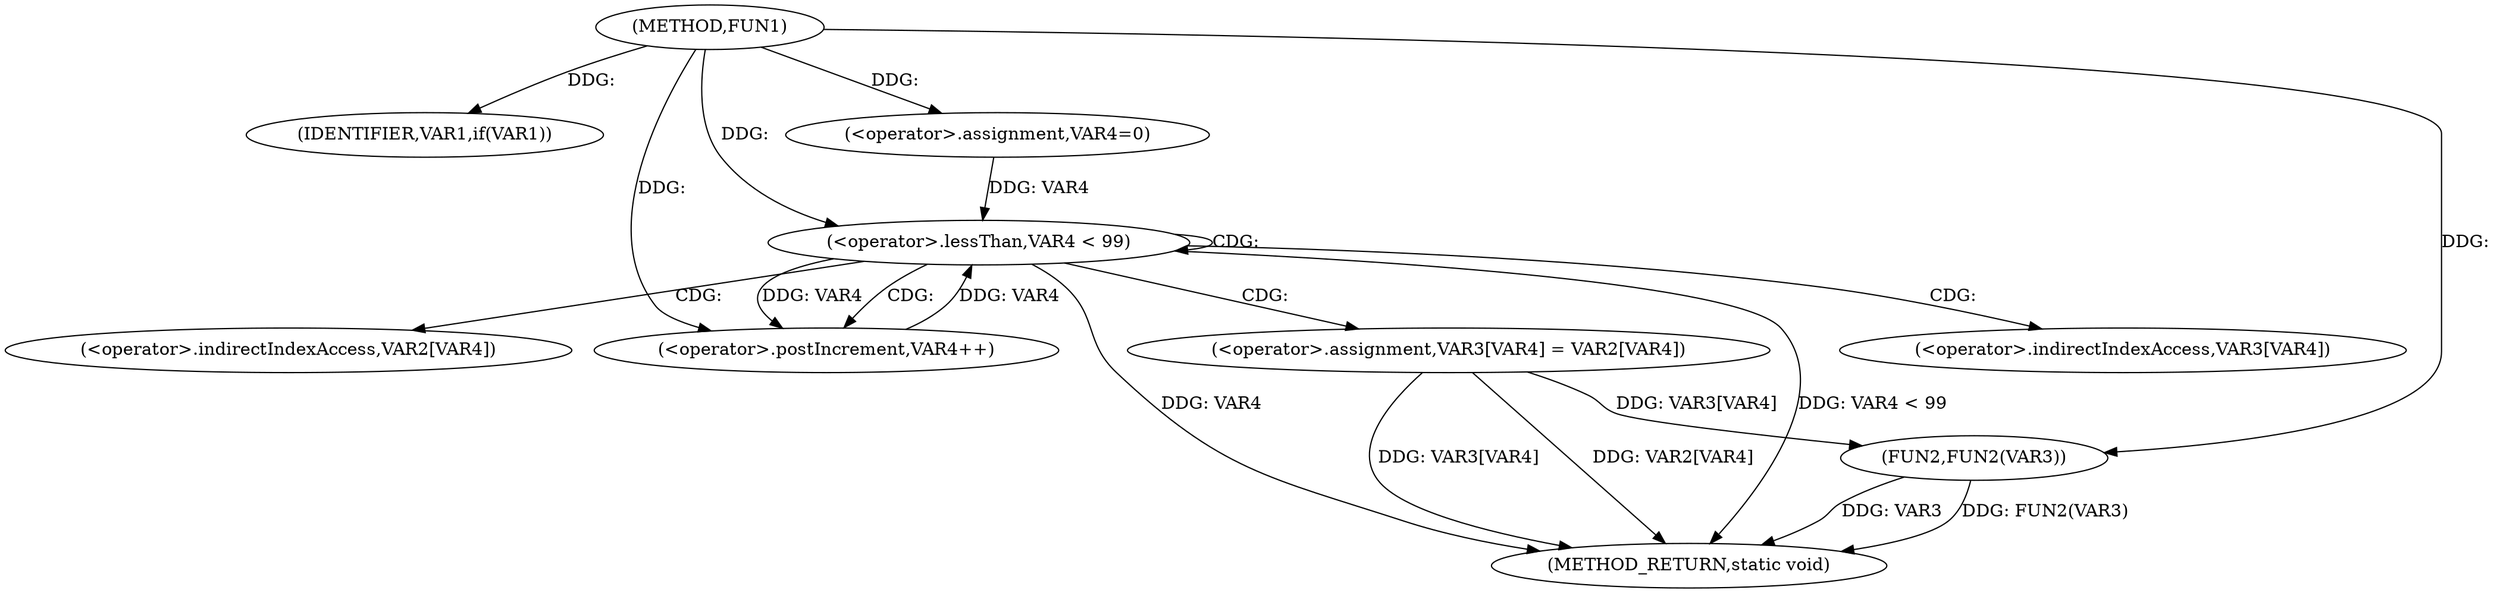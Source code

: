 digraph FUN1 {  
"1000100" [label = "(METHOD,FUN1)" ]
"1000128" [label = "(METHOD_RETURN,static void)" ]
"1000103" [label = "(IDENTIFIER,VAR1,if(VAR1))" ]
"1000110" [label = "(<operator>.assignment,VAR4=0)" ]
"1000113" [label = "(<operator>.lessThan,VAR4 < 99)" ]
"1000116" [label = "(<operator>.postIncrement,VAR4++)" ]
"1000119" [label = "(<operator>.assignment,VAR3[VAR4] = VAR2[VAR4])" ]
"1000126" [label = "(FUN2,FUN2(VAR3))" ]
"1000120" [label = "(<operator>.indirectIndexAccess,VAR3[VAR4])" ]
"1000123" [label = "(<operator>.indirectIndexAccess,VAR2[VAR4])" ]
  "1000126" -> "1000128"  [ label = "DDG: FUN2(VAR3)"] 
  "1000113" -> "1000128"  [ label = "DDG: VAR4"] 
  "1000119" -> "1000128"  [ label = "DDG: VAR2[VAR4]"] 
  "1000126" -> "1000128"  [ label = "DDG: VAR3"] 
  "1000113" -> "1000128"  [ label = "DDG: VAR4 < 99"] 
  "1000119" -> "1000128"  [ label = "DDG: VAR3[VAR4]"] 
  "1000100" -> "1000103"  [ label = "DDG: "] 
  "1000100" -> "1000110"  [ label = "DDG: "] 
  "1000116" -> "1000113"  [ label = "DDG: VAR4"] 
  "1000110" -> "1000113"  [ label = "DDG: VAR4"] 
  "1000100" -> "1000113"  [ label = "DDG: "] 
  "1000113" -> "1000116"  [ label = "DDG: VAR4"] 
  "1000100" -> "1000116"  [ label = "DDG: "] 
  "1000119" -> "1000126"  [ label = "DDG: VAR3[VAR4]"] 
  "1000100" -> "1000126"  [ label = "DDG: "] 
  "1000113" -> "1000123"  [ label = "CDG: "] 
  "1000113" -> "1000116"  [ label = "CDG: "] 
  "1000113" -> "1000119"  [ label = "CDG: "] 
  "1000113" -> "1000120"  [ label = "CDG: "] 
  "1000113" -> "1000113"  [ label = "CDG: "] 
}
